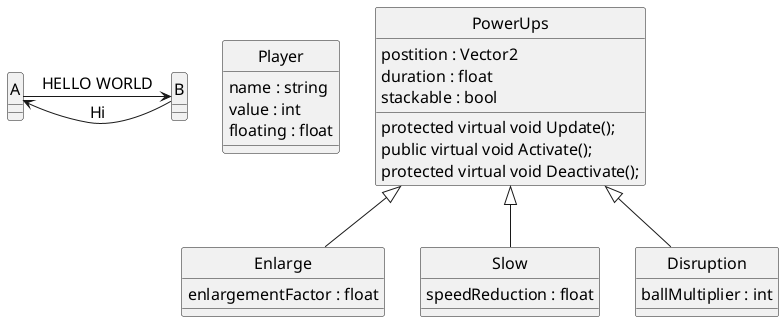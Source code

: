@startuml Breakout
skinparam style strictuml
skinparam SequenceMessageAlignment center
skinparam DefaultFontName Arial
skinparam DefaultFontSize 16
skinparam DefaultFontStyle bold

A -> B : HELLO WORLD
A <- B : Hi

class "Player" as Player{
    name : string
    value : int
    floating : float
}

Powerups <|-- Enlarge
Powerups <|-- Slow
Powerups <|-- Disruption
class "PowerUps" as Powerups{
    postition : Vector2
    duration : float
    stackable : bool
    
    protected virtual void Update();
    public virtual void Activate();
    protected virtual void Deactivate();
}

class "Enlarge" as Enlarge{
    enlargementFactor : float
}

class "Slow" as Slow {
    speedReduction : float
}

class "Disruption" as Disruption{
    ballMultiplier : int
}

@enduml